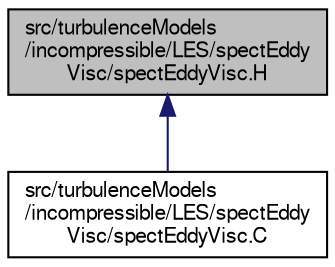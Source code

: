digraph "src/turbulenceModels/incompressible/LES/spectEddyVisc/spectEddyVisc.H"
{
  bgcolor="transparent";
  edge [fontname="FreeSans",fontsize="10",labelfontname="FreeSans",labelfontsize="10"];
  node [fontname="FreeSans",fontsize="10",shape=record];
  Node2 [label="src/turbulenceModels\l/incompressible/LES/spectEddy\lVisc/spectEddyVisc.H",height=0.2,width=0.4,color="black", fillcolor="grey75", style="filled", fontcolor="black"];
  Node2 -> Node3 [dir="back",color="midnightblue",fontsize="10",style="solid",fontname="FreeSans"];
  Node3 [label="src/turbulenceModels\l/incompressible/LES/spectEddy\lVisc/spectEddyVisc.C",height=0.2,width=0.4,color="black",URL="$a17474.html"];
}
